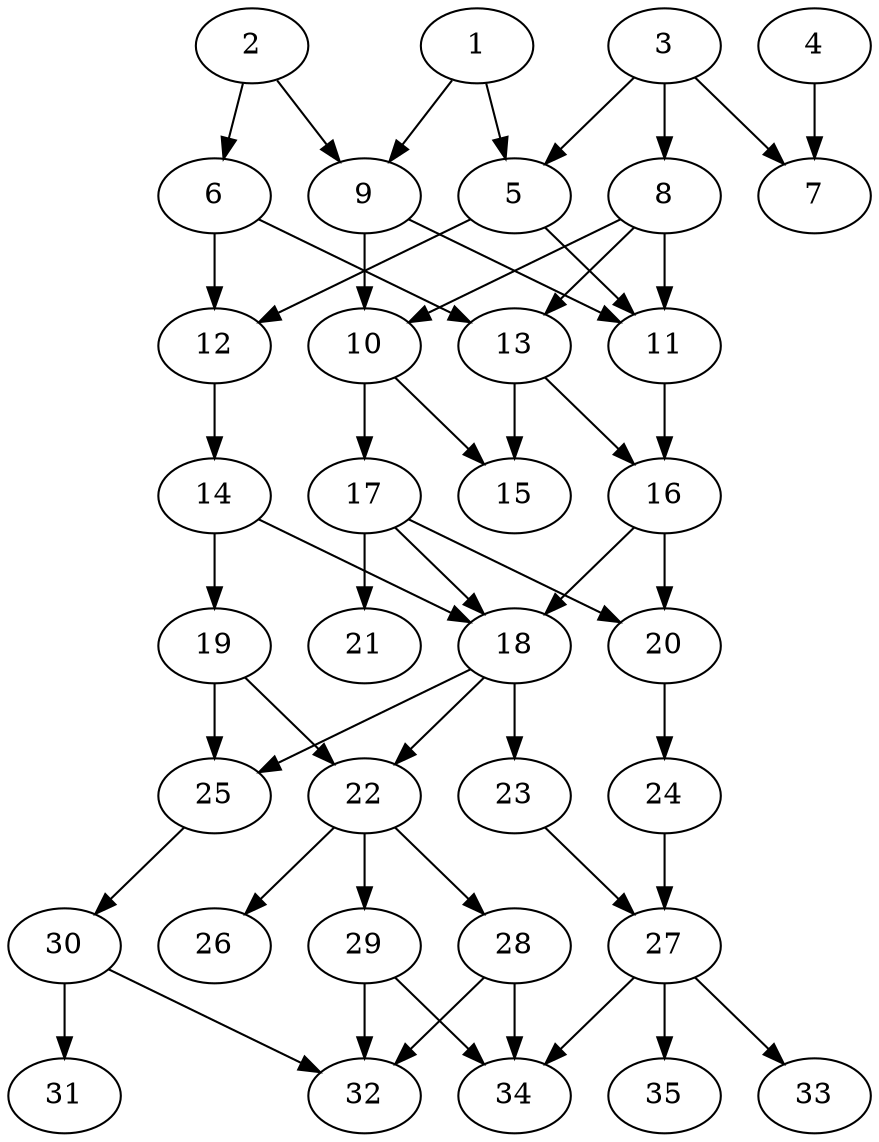// DAG automatically generated by daggen at Thu Oct  3 14:05:36 2019
// ./daggen --dot -n 35 --ccr 0.5 --fat 0.5 --regular 0.9 --density 0.6 --mindata 5242880 --maxdata 52428800 
digraph G {
  1 [size="33675264", alpha="0.13", expect_size="16837632"] 
  1 -> 5 [size ="16837632"]
  1 -> 9 [size ="16837632"]
  2 [size="96344064", alpha="0.14", expect_size="48172032"] 
  2 -> 6 [size ="48172032"]
  2 -> 9 [size ="48172032"]
  3 [size="11175936", alpha="0.10", expect_size="5587968"] 
  3 -> 5 [size ="5587968"]
  3 -> 7 [size ="5587968"]
  3 -> 8 [size ="5587968"]
  4 [size="59082752", alpha="0.10", expect_size="29541376"] 
  4 -> 7 [size ="29541376"]
  5 [size="77821952", alpha="0.17", expect_size="38910976"] 
  5 -> 11 [size ="38910976"]
  5 -> 12 [size ="38910976"]
  6 [size="73035776", alpha="0.18", expect_size="36517888"] 
  6 -> 12 [size ="36517888"]
  6 -> 13 [size ="36517888"]
  7 [size="37017600", alpha="0.08", expect_size="18508800"] 
  8 [size="79198208", alpha="0.17", expect_size="39599104"] 
  8 -> 10 [size ="39599104"]
  8 -> 11 [size ="39599104"]
  8 -> 13 [size ="39599104"]
  9 [size="63438848", alpha="0.04", expect_size="31719424"] 
  9 -> 10 [size ="31719424"]
  9 -> 11 [size ="31719424"]
  10 [size="78217216", alpha="0.03", expect_size="39108608"] 
  10 -> 15 [size ="39108608"]
  10 -> 17 [size ="39108608"]
  11 [size="47951872", alpha="0.01", expect_size="23975936"] 
  11 -> 16 [size ="23975936"]
  12 [size="14794752", alpha="0.14", expect_size="7397376"] 
  12 -> 14 [size ="7397376"]
  13 [size="78759936", alpha="0.00", expect_size="39379968"] 
  13 -> 15 [size ="39379968"]
  13 -> 16 [size ="39379968"]
  14 [size="29224960", alpha="0.09", expect_size="14612480"] 
  14 -> 18 [size ="14612480"]
  14 -> 19 [size ="14612480"]
  15 [size="77680640", alpha="0.16", expect_size="38840320"] 
  16 [size="62380032", alpha="0.09", expect_size="31190016"] 
  16 -> 18 [size ="31190016"]
  16 -> 20 [size ="31190016"]
  17 [size="52621312", alpha="0.06", expect_size="26310656"] 
  17 -> 18 [size ="26310656"]
  17 -> 20 [size ="26310656"]
  17 -> 21 [size ="26310656"]
  18 [size="89915392", alpha="0.10", expect_size="44957696"] 
  18 -> 22 [size ="44957696"]
  18 -> 23 [size ="44957696"]
  18 -> 25 [size ="44957696"]
  19 [size="77545472", alpha="0.17", expect_size="38772736"] 
  19 -> 22 [size ="38772736"]
  19 -> 25 [size ="38772736"]
  20 [size="96684032", alpha="0.11", expect_size="48342016"] 
  20 -> 24 [size ="48342016"]
  21 [size="17584128", alpha="0.10", expect_size="8792064"] 
  22 [size="23584768", alpha="0.07", expect_size="11792384"] 
  22 -> 26 [size ="11792384"]
  22 -> 28 [size ="11792384"]
  22 -> 29 [size ="11792384"]
  23 [size="88059904", alpha="0.05", expect_size="44029952"] 
  23 -> 27 [size ="44029952"]
  24 [size="88711168", alpha="0.12", expect_size="44355584"] 
  24 -> 27 [size ="44355584"]
  25 [size="36235264", alpha="0.14", expect_size="18117632"] 
  25 -> 30 [size ="18117632"]
  26 [size="15867904", alpha="0.10", expect_size="7933952"] 
  27 [size="60643328", alpha="0.10", expect_size="30321664"] 
  27 -> 33 [size ="30321664"]
  27 -> 34 [size ="30321664"]
  27 -> 35 [size ="30321664"]
  28 [size="87795712", alpha="0.06", expect_size="43897856"] 
  28 -> 32 [size ="43897856"]
  28 -> 34 [size ="43897856"]
  29 [size="42899456", alpha="0.12", expect_size="21449728"] 
  29 -> 32 [size ="21449728"]
  29 -> 34 [size ="21449728"]
  30 [size="28469248", alpha="0.13", expect_size="14234624"] 
  30 -> 31 [size ="14234624"]
  30 -> 32 [size ="14234624"]
  31 [size="80666624", alpha="0.02", expect_size="40333312"] 
  32 [size="33937408", alpha="0.12", expect_size="16968704"] 
  33 [size="68513792", alpha="0.16", expect_size="34256896"] 
  34 [size="90714112", alpha="0.05", expect_size="45357056"] 
  35 [size="54765568", alpha="0.07", expect_size="27382784"] 
}
